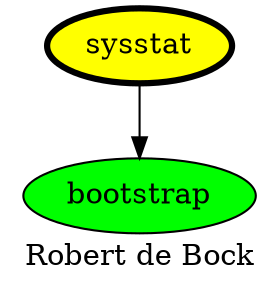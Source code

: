 digraph PhiloDilemma {
  label = "Robert de Bock" ;
  overlap=false
  {
    bootstrap [fillcolor=green style=filled]
    sysstat [fillcolor=yellow style=filled penwidth=3]
  }
  sysstat -> bootstrap
}
